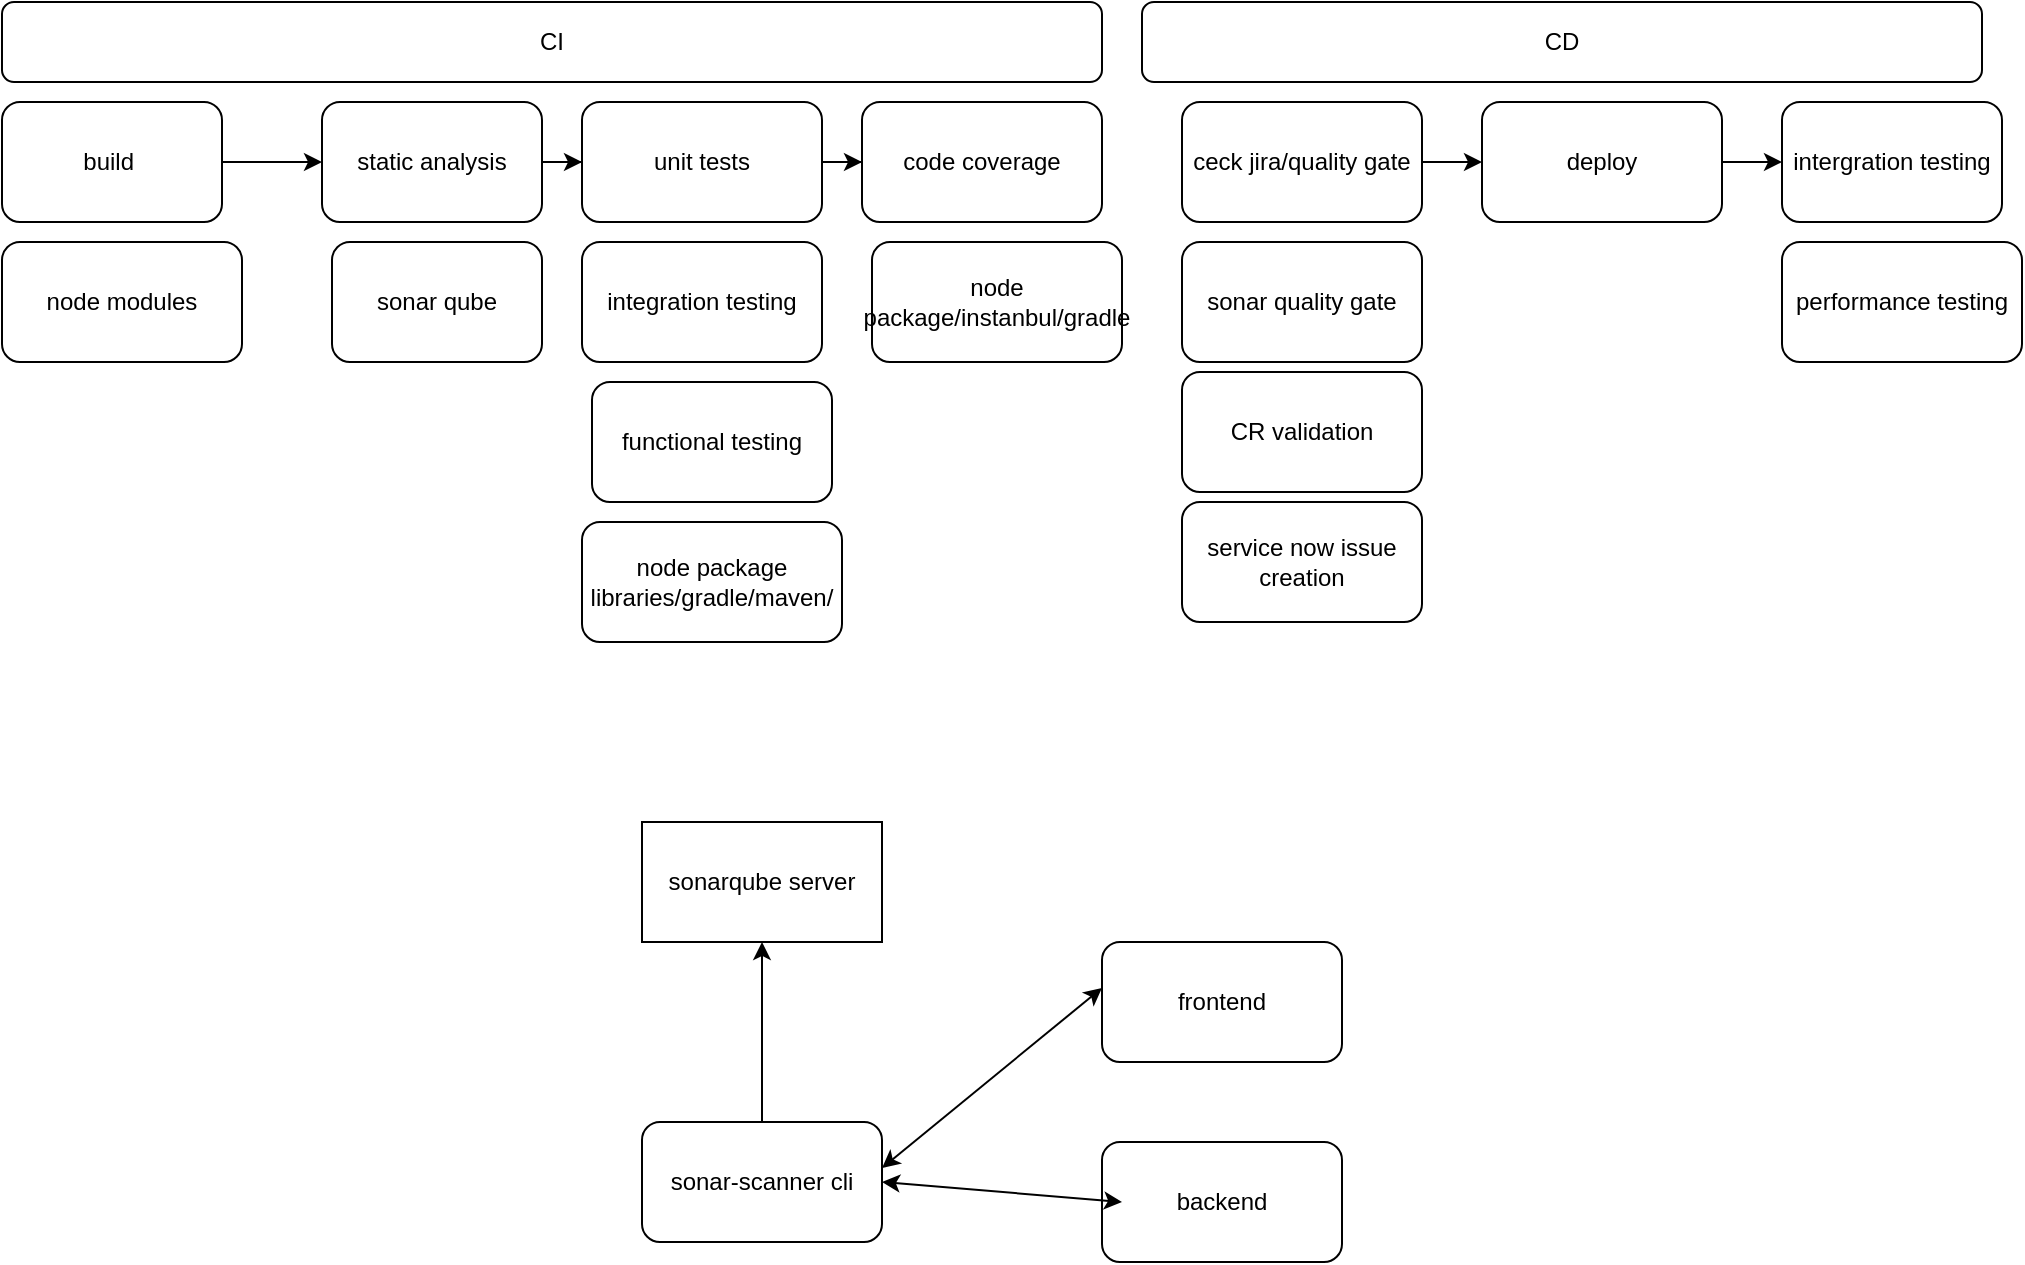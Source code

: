 <mxfile version="14.8.5" type="github">
  <diagram id="ieMb-PpbLC6KsAsHNFLR" name="Page-1">
    <mxGraphModel dx="1108" dy="450" grid="1" gridSize="10" guides="1" tooltips="1" connect="1" arrows="1" fold="1" page="1" pageScale="1" pageWidth="1100" pageHeight="850" math="0" shadow="0">
      <root>
        <mxCell id="0" />
        <mxCell id="1" parent="0" />
        <mxCell id="6JkZnk-BP_xaUwYg66VQ-5" value="sonarqube server" style="rounded=0;whiteSpace=wrap;html=1;" vertex="1" parent="1">
          <mxGeometry x="340" y="620" width="120" height="60" as="geometry" />
        </mxCell>
        <mxCell id="6JkZnk-BP_xaUwYg66VQ-8" value="" style="edgeStyle=orthogonalEdgeStyle;rounded=0;orthogonalLoop=1;jettySize=auto;html=1;" edge="1" parent="1" source="6JkZnk-BP_xaUwYg66VQ-6" target="6JkZnk-BP_xaUwYg66VQ-5">
          <mxGeometry relative="1" as="geometry" />
        </mxCell>
        <mxCell id="6JkZnk-BP_xaUwYg66VQ-6" value="sonar-scanner cli" style="rounded=1;whiteSpace=wrap;html=1;" vertex="1" parent="1">
          <mxGeometry x="340" y="770" width="120" height="60" as="geometry" />
        </mxCell>
        <mxCell id="6JkZnk-BP_xaUwYg66VQ-18" value="" style="edgeStyle=orthogonalEdgeStyle;rounded=0;orthogonalLoop=1;jettySize=auto;html=1;" edge="1" parent="1" source="6JkZnk-BP_xaUwYg66VQ-11" target="6JkZnk-BP_xaUwYg66VQ-12">
          <mxGeometry relative="1" as="geometry" />
        </mxCell>
        <mxCell id="6JkZnk-BP_xaUwYg66VQ-11" value="build&amp;nbsp;" style="rounded=1;whiteSpace=wrap;html=1;" vertex="1" parent="1">
          <mxGeometry x="20" y="260" width="110" height="60" as="geometry" />
        </mxCell>
        <mxCell id="6JkZnk-BP_xaUwYg66VQ-19" value="" style="edgeStyle=orthogonalEdgeStyle;rounded=0;orthogonalLoop=1;jettySize=auto;html=1;" edge="1" parent="1" source="6JkZnk-BP_xaUwYg66VQ-12" target="6JkZnk-BP_xaUwYg66VQ-15">
          <mxGeometry relative="1" as="geometry" />
        </mxCell>
        <mxCell id="6JkZnk-BP_xaUwYg66VQ-12" value="static analysis" style="rounded=1;whiteSpace=wrap;html=1;" vertex="1" parent="1">
          <mxGeometry x="180" y="260" width="110" height="60" as="geometry" />
        </mxCell>
        <mxCell id="6JkZnk-BP_xaUwYg66VQ-13" value="CI" style="rounded=1;whiteSpace=wrap;html=1;" vertex="1" parent="1">
          <mxGeometry x="20" y="210" width="550" height="40" as="geometry" />
        </mxCell>
        <mxCell id="6JkZnk-BP_xaUwYg66VQ-14" value="CD" style="rounded=1;whiteSpace=wrap;html=1;" vertex="1" parent="1">
          <mxGeometry x="590" y="210" width="420" height="40" as="geometry" />
        </mxCell>
        <mxCell id="6JkZnk-BP_xaUwYg66VQ-20" value="" style="edgeStyle=orthogonalEdgeStyle;rounded=0;orthogonalLoop=1;jettySize=auto;html=1;" edge="1" parent="1" source="6JkZnk-BP_xaUwYg66VQ-15" target="6JkZnk-BP_xaUwYg66VQ-16">
          <mxGeometry relative="1" as="geometry" />
        </mxCell>
        <mxCell id="6JkZnk-BP_xaUwYg66VQ-15" value="unit tests" style="rounded=1;whiteSpace=wrap;html=1;" vertex="1" parent="1">
          <mxGeometry x="310" y="260" width="120" height="60" as="geometry" />
        </mxCell>
        <mxCell id="6JkZnk-BP_xaUwYg66VQ-16" value="code coverage" style="rounded=1;whiteSpace=wrap;html=1;" vertex="1" parent="1">
          <mxGeometry x="450" y="260" width="120" height="60" as="geometry" />
        </mxCell>
        <mxCell id="6JkZnk-BP_xaUwYg66VQ-17" value="sonar qube" style="rounded=1;whiteSpace=wrap;html=1;" vertex="1" parent="1">
          <mxGeometry x="185" y="330" width="105" height="60" as="geometry" />
        </mxCell>
        <mxCell id="6JkZnk-BP_xaUwYg66VQ-21" value="node package libraries/gradle/maven/" style="rounded=1;whiteSpace=wrap;html=1;" vertex="1" parent="1">
          <mxGeometry x="310" y="470" width="130" height="60" as="geometry" />
        </mxCell>
        <mxCell id="6JkZnk-BP_xaUwYg66VQ-22" value="node package/instanbul/gradle" style="rounded=1;whiteSpace=wrap;html=1;" vertex="1" parent="1">
          <mxGeometry x="455" y="330" width="125" height="60" as="geometry" />
        </mxCell>
        <mxCell id="6JkZnk-BP_xaUwYg66VQ-26" value="" style="edgeStyle=orthogonalEdgeStyle;rounded=0;orthogonalLoop=1;jettySize=auto;html=1;" edge="1" parent="1" source="6JkZnk-BP_xaUwYg66VQ-23" target="6JkZnk-BP_xaUwYg66VQ-24">
          <mxGeometry relative="1" as="geometry" />
        </mxCell>
        <mxCell id="6JkZnk-BP_xaUwYg66VQ-23" value="ceck jira/quality gate" style="rounded=1;whiteSpace=wrap;html=1;" vertex="1" parent="1">
          <mxGeometry x="610" y="260" width="120" height="60" as="geometry" />
        </mxCell>
        <mxCell id="6JkZnk-BP_xaUwYg66VQ-27" value="" style="edgeStyle=orthogonalEdgeStyle;rounded=0;orthogonalLoop=1;jettySize=auto;html=1;" edge="1" parent="1" source="6JkZnk-BP_xaUwYg66VQ-24" target="6JkZnk-BP_xaUwYg66VQ-25">
          <mxGeometry relative="1" as="geometry" />
        </mxCell>
        <mxCell id="6JkZnk-BP_xaUwYg66VQ-24" value="deploy" style="rounded=1;whiteSpace=wrap;html=1;" vertex="1" parent="1">
          <mxGeometry x="760" y="260" width="120" height="60" as="geometry" />
        </mxCell>
        <mxCell id="6JkZnk-BP_xaUwYg66VQ-25" value="intergration testing" style="rounded=1;whiteSpace=wrap;html=1;" vertex="1" parent="1">
          <mxGeometry x="910" y="260" width="110" height="60" as="geometry" />
        </mxCell>
        <mxCell id="6JkZnk-BP_xaUwYg66VQ-28" value="integration testing" style="rounded=1;whiteSpace=wrap;html=1;" vertex="1" parent="1">
          <mxGeometry x="310" y="330" width="120" height="60" as="geometry" />
        </mxCell>
        <mxCell id="6JkZnk-BP_xaUwYg66VQ-29" value="performance testing" style="rounded=1;whiteSpace=wrap;html=1;" vertex="1" parent="1">
          <mxGeometry x="910" y="330" width="120" height="60" as="geometry" />
        </mxCell>
        <mxCell id="6JkZnk-BP_xaUwYg66VQ-30" value="functional testing" style="rounded=1;whiteSpace=wrap;html=1;" vertex="1" parent="1">
          <mxGeometry x="315" y="400" width="120" height="60" as="geometry" />
        </mxCell>
        <mxCell id="6JkZnk-BP_xaUwYg66VQ-31" value="node modules" style="rounded=1;whiteSpace=wrap;html=1;" vertex="1" parent="1">
          <mxGeometry x="20" y="330" width="120" height="60" as="geometry" />
        </mxCell>
        <mxCell id="6JkZnk-BP_xaUwYg66VQ-32" value="sonar quality gate" style="rounded=1;whiteSpace=wrap;html=1;" vertex="1" parent="1">
          <mxGeometry x="610" y="330" width="120" height="60" as="geometry" />
        </mxCell>
        <mxCell id="6JkZnk-BP_xaUwYg66VQ-34" value="CR validation" style="rounded=1;whiteSpace=wrap;html=1;" vertex="1" parent="1">
          <mxGeometry x="610" y="395" width="120" height="60" as="geometry" />
        </mxCell>
        <mxCell id="6JkZnk-BP_xaUwYg66VQ-35" value="service now issue creation" style="rounded=1;whiteSpace=wrap;html=1;" vertex="1" parent="1">
          <mxGeometry x="610" y="460" width="120" height="60" as="geometry" />
        </mxCell>
        <mxCell id="6JkZnk-BP_xaUwYg66VQ-36" value="frontend" style="rounded=1;whiteSpace=wrap;html=1;" vertex="1" parent="1">
          <mxGeometry x="570" y="680" width="120" height="60" as="geometry" />
        </mxCell>
        <mxCell id="6JkZnk-BP_xaUwYg66VQ-37" value="backend" style="rounded=1;whiteSpace=wrap;html=1;" vertex="1" parent="1">
          <mxGeometry x="570" y="780" width="120" height="60" as="geometry" />
        </mxCell>
        <mxCell id="6JkZnk-BP_xaUwYg66VQ-38" value="" style="endArrow=classic;startArrow=classic;html=1;exitX=1;exitY=0.383;exitDx=0;exitDy=0;exitPerimeter=0;entryX=0;entryY=0.383;entryDx=0;entryDy=0;entryPerimeter=0;" edge="1" parent="1" source="6JkZnk-BP_xaUwYg66VQ-6" target="6JkZnk-BP_xaUwYg66VQ-36">
          <mxGeometry width="50" height="50" relative="1" as="geometry">
            <mxPoint x="492.5" y="770" as="sourcePoint" />
            <mxPoint x="542.5" y="720" as="targetPoint" />
          </mxGeometry>
        </mxCell>
        <mxCell id="6JkZnk-BP_xaUwYg66VQ-39" value="" style="endArrow=classic;startArrow=classic;html=1;exitX=1;exitY=0.5;exitDx=0;exitDy=0;" edge="1" parent="1" source="6JkZnk-BP_xaUwYg66VQ-6">
          <mxGeometry width="50" height="50" relative="1" as="geometry">
            <mxPoint x="470" y="802.98" as="sourcePoint" />
            <mxPoint x="580" y="810" as="targetPoint" />
          </mxGeometry>
        </mxCell>
      </root>
    </mxGraphModel>
  </diagram>
</mxfile>
